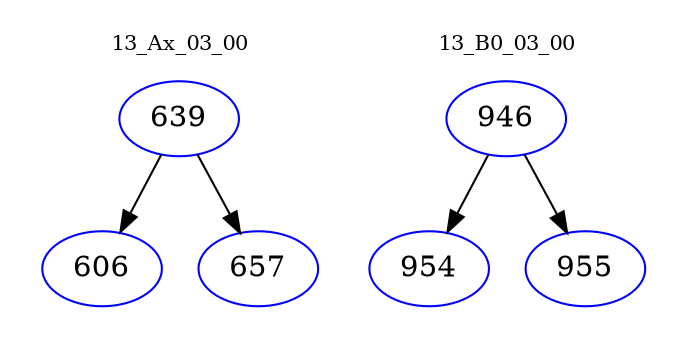 digraph{
subgraph cluster_0 {
color = white
label = "13_Ax_03_00";
fontsize=10;
T0_639 [label="639", color="blue"]
T0_639 -> T0_606 [color="black"]
T0_606 [label="606", color="blue"]
T0_639 -> T0_657 [color="black"]
T0_657 [label="657", color="blue"]
}
subgraph cluster_1 {
color = white
label = "13_B0_03_00";
fontsize=10;
T1_946 [label="946", color="blue"]
T1_946 -> T1_954 [color="black"]
T1_954 [label="954", color="blue"]
T1_946 -> T1_955 [color="black"]
T1_955 [label="955", color="blue"]
}
}

